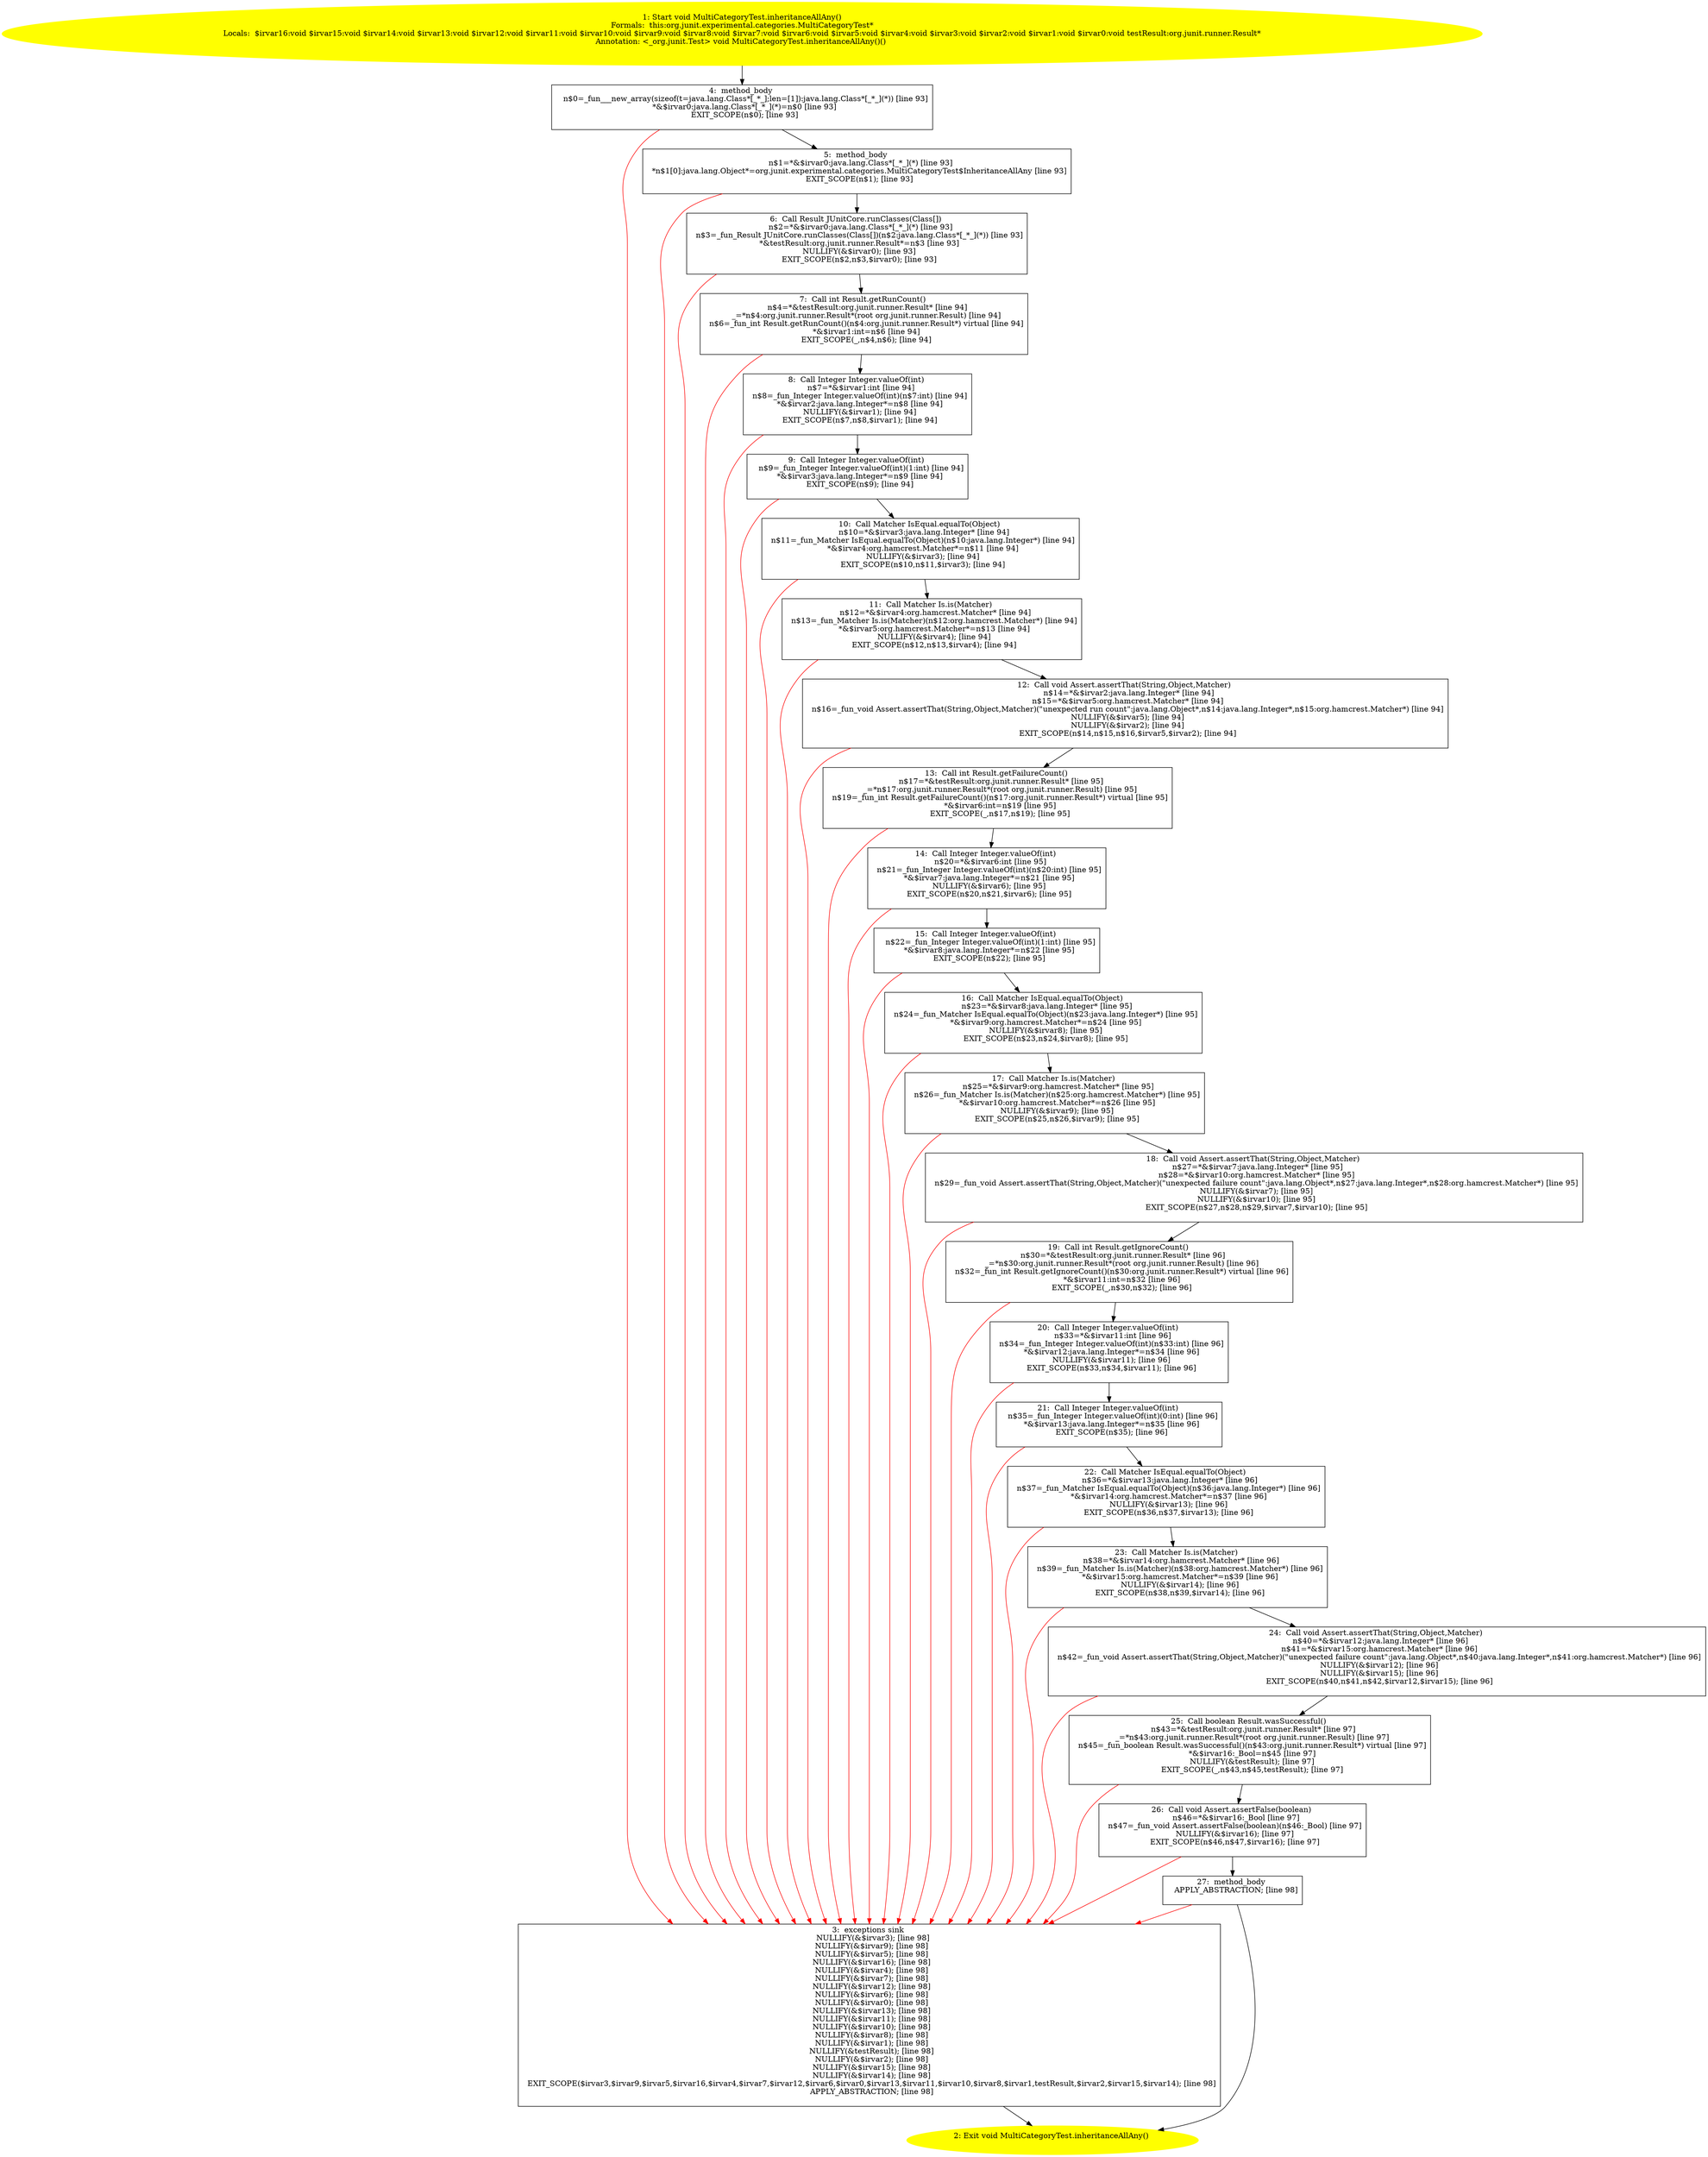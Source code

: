 /* @generated */
digraph cfg {
"org.junit.experimental.categories.MultiCategoryTest.inheritanceAllAny():void.0874d826fb7485d8bc3bd0f2ebeac6b9_1" [label="1: Start void MultiCategoryTest.inheritanceAllAny()\nFormals:  this:org.junit.experimental.categories.MultiCategoryTest*\nLocals:  $irvar16:void $irvar15:void $irvar14:void $irvar13:void $irvar12:void $irvar11:void $irvar10:void $irvar9:void $irvar8:void $irvar7:void $irvar6:void $irvar5:void $irvar4:void $irvar3:void $irvar2:void $irvar1:void $irvar0:void testResult:org.junit.runner.Result*\nAnnotation: <_org.junit.Test> void MultiCategoryTest.inheritanceAllAny()() \n  " color=yellow style=filled]
	

	 "org.junit.experimental.categories.MultiCategoryTest.inheritanceAllAny():void.0874d826fb7485d8bc3bd0f2ebeac6b9_1" -> "org.junit.experimental.categories.MultiCategoryTest.inheritanceAllAny():void.0874d826fb7485d8bc3bd0f2ebeac6b9_4" ;
"org.junit.experimental.categories.MultiCategoryTest.inheritanceAllAny():void.0874d826fb7485d8bc3bd0f2ebeac6b9_2" [label="2: Exit void MultiCategoryTest.inheritanceAllAny() \n  " color=yellow style=filled]
	

"org.junit.experimental.categories.MultiCategoryTest.inheritanceAllAny():void.0874d826fb7485d8bc3bd0f2ebeac6b9_3" [label="3:  exceptions sink \n   NULLIFY(&$irvar3); [line 98]\n  NULLIFY(&$irvar9); [line 98]\n  NULLIFY(&$irvar5); [line 98]\n  NULLIFY(&$irvar16); [line 98]\n  NULLIFY(&$irvar4); [line 98]\n  NULLIFY(&$irvar7); [line 98]\n  NULLIFY(&$irvar12); [line 98]\n  NULLIFY(&$irvar6); [line 98]\n  NULLIFY(&$irvar0); [line 98]\n  NULLIFY(&$irvar13); [line 98]\n  NULLIFY(&$irvar11); [line 98]\n  NULLIFY(&$irvar10); [line 98]\n  NULLIFY(&$irvar8); [line 98]\n  NULLIFY(&$irvar1); [line 98]\n  NULLIFY(&testResult); [line 98]\n  NULLIFY(&$irvar2); [line 98]\n  NULLIFY(&$irvar15); [line 98]\n  NULLIFY(&$irvar14); [line 98]\n  EXIT_SCOPE($irvar3,$irvar9,$irvar5,$irvar16,$irvar4,$irvar7,$irvar12,$irvar6,$irvar0,$irvar13,$irvar11,$irvar10,$irvar8,$irvar1,testResult,$irvar2,$irvar15,$irvar14); [line 98]\n  APPLY_ABSTRACTION; [line 98]\n " shape="box"]
	

	 "org.junit.experimental.categories.MultiCategoryTest.inheritanceAllAny():void.0874d826fb7485d8bc3bd0f2ebeac6b9_3" -> "org.junit.experimental.categories.MultiCategoryTest.inheritanceAllAny():void.0874d826fb7485d8bc3bd0f2ebeac6b9_2" ;
"org.junit.experimental.categories.MultiCategoryTest.inheritanceAllAny():void.0874d826fb7485d8bc3bd0f2ebeac6b9_4" [label="4:  method_body \n   n$0=_fun___new_array(sizeof(t=java.lang.Class*[_*_];len=[1]):java.lang.Class*[_*_](*)) [line 93]\n  *&$irvar0:java.lang.Class*[_*_](*)=n$0 [line 93]\n  EXIT_SCOPE(n$0); [line 93]\n " shape="box"]
	

	 "org.junit.experimental.categories.MultiCategoryTest.inheritanceAllAny():void.0874d826fb7485d8bc3bd0f2ebeac6b9_4" -> "org.junit.experimental.categories.MultiCategoryTest.inheritanceAllAny():void.0874d826fb7485d8bc3bd0f2ebeac6b9_5" ;
	 "org.junit.experimental.categories.MultiCategoryTest.inheritanceAllAny():void.0874d826fb7485d8bc3bd0f2ebeac6b9_4" -> "org.junit.experimental.categories.MultiCategoryTest.inheritanceAllAny():void.0874d826fb7485d8bc3bd0f2ebeac6b9_3" [color="red" ];
"org.junit.experimental.categories.MultiCategoryTest.inheritanceAllAny():void.0874d826fb7485d8bc3bd0f2ebeac6b9_5" [label="5:  method_body \n   n$1=*&$irvar0:java.lang.Class*[_*_](*) [line 93]\n  *n$1[0]:java.lang.Object*=org.junit.experimental.categories.MultiCategoryTest$InheritanceAllAny [line 93]\n  EXIT_SCOPE(n$1); [line 93]\n " shape="box"]
	

	 "org.junit.experimental.categories.MultiCategoryTest.inheritanceAllAny():void.0874d826fb7485d8bc3bd0f2ebeac6b9_5" -> "org.junit.experimental.categories.MultiCategoryTest.inheritanceAllAny():void.0874d826fb7485d8bc3bd0f2ebeac6b9_6" ;
	 "org.junit.experimental.categories.MultiCategoryTest.inheritanceAllAny():void.0874d826fb7485d8bc3bd0f2ebeac6b9_5" -> "org.junit.experimental.categories.MultiCategoryTest.inheritanceAllAny():void.0874d826fb7485d8bc3bd0f2ebeac6b9_3" [color="red" ];
"org.junit.experimental.categories.MultiCategoryTest.inheritanceAllAny():void.0874d826fb7485d8bc3bd0f2ebeac6b9_6" [label="6:  Call Result JUnitCore.runClasses(Class[]) \n   n$2=*&$irvar0:java.lang.Class*[_*_](*) [line 93]\n  n$3=_fun_Result JUnitCore.runClasses(Class[])(n$2:java.lang.Class*[_*_](*)) [line 93]\n  *&testResult:org.junit.runner.Result*=n$3 [line 93]\n  NULLIFY(&$irvar0); [line 93]\n  EXIT_SCOPE(n$2,n$3,$irvar0); [line 93]\n " shape="box"]
	

	 "org.junit.experimental.categories.MultiCategoryTest.inheritanceAllAny():void.0874d826fb7485d8bc3bd0f2ebeac6b9_6" -> "org.junit.experimental.categories.MultiCategoryTest.inheritanceAllAny():void.0874d826fb7485d8bc3bd0f2ebeac6b9_7" ;
	 "org.junit.experimental.categories.MultiCategoryTest.inheritanceAllAny():void.0874d826fb7485d8bc3bd0f2ebeac6b9_6" -> "org.junit.experimental.categories.MultiCategoryTest.inheritanceAllAny():void.0874d826fb7485d8bc3bd0f2ebeac6b9_3" [color="red" ];
"org.junit.experimental.categories.MultiCategoryTest.inheritanceAllAny():void.0874d826fb7485d8bc3bd0f2ebeac6b9_7" [label="7:  Call int Result.getRunCount() \n   n$4=*&testResult:org.junit.runner.Result* [line 94]\n  _=*n$4:org.junit.runner.Result*(root org.junit.runner.Result) [line 94]\n  n$6=_fun_int Result.getRunCount()(n$4:org.junit.runner.Result*) virtual [line 94]\n  *&$irvar1:int=n$6 [line 94]\n  EXIT_SCOPE(_,n$4,n$6); [line 94]\n " shape="box"]
	

	 "org.junit.experimental.categories.MultiCategoryTest.inheritanceAllAny():void.0874d826fb7485d8bc3bd0f2ebeac6b9_7" -> "org.junit.experimental.categories.MultiCategoryTest.inheritanceAllAny():void.0874d826fb7485d8bc3bd0f2ebeac6b9_8" ;
	 "org.junit.experimental.categories.MultiCategoryTest.inheritanceAllAny():void.0874d826fb7485d8bc3bd0f2ebeac6b9_7" -> "org.junit.experimental.categories.MultiCategoryTest.inheritanceAllAny():void.0874d826fb7485d8bc3bd0f2ebeac6b9_3" [color="red" ];
"org.junit.experimental.categories.MultiCategoryTest.inheritanceAllAny():void.0874d826fb7485d8bc3bd0f2ebeac6b9_8" [label="8:  Call Integer Integer.valueOf(int) \n   n$7=*&$irvar1:int [line 94]\n  n$8=_fun_Integer Integer.valueOf(int)(n$7:int) [line 94]\n  *&$irvar2:java.lang.Integer*=n$8 [line 94]\n  NULLIFY(&$irvar1); [line 94]\n  EXIT_SCOPE(n$7,n$8,$irvar1); [line 94]\n " shape="box"]
	

	 "org.junit.experimental.categories.MultiCategoryTest.inheritanceAllAny():void.0874d826fb7485d8bc3bd0f2ebeac6b9_8" -> "org.junit.experimental.categories.MultiCategoryTest.inheritanceAllAny():void.0874d826fb7485d8bc3bd0f2ebeac6b9_9" ;
	 "org.junit.experimental.categories.MultiCategoryTest.inheritanceAllAny():void.0874d826fb7485d8bc3bd0f2ebeac6b9_8" -> "org.junit.experimental.categories.MultiCategoryTest.inheritanceAllAny():void.0874d826fb7485d8bc3bd0f2ebeac6b9_3" [color="red" ];
"org.junit.experimental.categories.MultiCategoryTest.inheritanceAllAny():void.0874d826fb7485d8bc3bd0f2ebeac6b9_9" [label="9:  Call Integer Integer.valueOf(int) \n   n$9=_fun_Integer Integer.valueOf(int)(1:int) [line 94]\n  *&$irvar3:java.lang.Integer*=n$9 [line 94]\n  EXIT_SCOPE(n$9); [line 94]\n " shape="box"]
	

	 "org.junit.experimental.categories.MultiCategoryTest.inheritanceAllAny():void.0874d826fb7485d8bc3bd0f2ebeac6b9_9" -> "org.junit.experimental.categories.MultiCategoryTest.inheritanceAllAny():void.0874d826fb7485d8bc3bd0f2ebeac6b9_10" ;
	 "org.junit.experimental.categories.MultiCategoryTest.inheritanceAllAny():void.0874d826fb7485d8bc3bd0f2ebeac6b9_9" -> "org.junit.experimental.categories.MultiCategoryTest.inheritanceAllAny():void.0874d826fb7485d8bc3bd0f2ebeac6b9_3" [color="red" ];
"org.junit.experimental.categories.MultiCategoryTest.inheritanceAllAny():void.0874d826fb7485d8bc3bd0f2ebeac6b9_10" [label="10:  Call Matcher IsEqual.equalTo(Object) \n   n$10=*&$irvar3:java.lang.Integer* [line 94]\n  n$11=_fun_Matcher IsEqual.equalTo(Object)(n$10:java.lang.Integer*) [line 94]\n  *&$irvar4:org.hamcrest.Matcher*=n$11 [line 94]\n  NULLIFY(&$irvar3); [line 94]\n  EXIT_SCOPE(n$10,n$11,$irvar3); [line 94]\n " shape="box"]
	

	 "org.junit.experimental.categories.MultiCategoryTest.inheritanceAllAny():void.0874d826fb7485d8bc3bd0f2ebeac6b9_10" -> "org.junit.experimental.categories.MultiCategoryTest.inheritanceAllAny():void.0874d826fb7485d8bc3bd0f2ebeac6b9_11" ;
	 "org.junit.experimental.categories.MultiCategoryTest.inheritanceAllAny():void.0874d826fb7485d8bc3bd0f2ebeac6b9_10" -> "org.junit.experimental.categories.MultiCategoryTest.inheritanceAllAny():void.0874d826fb7485d8bc3bd0f2ebeac6b9_3" [color="red" ];
"org.junit.experimental.categories.MultiCategoryTest.inheritanceAllAny():void.0874d826fb7485d8bc3bd0f2ebeac6b9_11" [label="11:  Call Matcher Is.is(Matcher) \n   n$12=*&$irvar4:org.hamcrest.Matcher* [line 94]\n  n$13=_fun_Matcher Is.is(Matcher)(n$12:org.hamcrest.Matcher*) [line 94]\n  *&$irvar5:org.hamcrest.Matcher*=n$13 [line 94]\n  NULLIFY(&$irvar4); [line 94]\n  EXIT_SCOPE(n$12,n$13,$irvar4); [line 94]\n " shape="box"]
	

	 "org.junit.experimental.categories.MultiCategoryTest.inheritanceAllAny():void.0874d826fb7485d8bc3bd0f2ebeac6b9_11" -> "org.junit.experimental.categories.MultiCategoryTest.inheritanceAllAny():void.0874d826fb7485d8bc3bd0f2ebeac6b9_12" ;
	 "org.junit.experimental.categories.MultiCategoryTest.inheritanceAllAny():void.0874d826fb7485d8bc3bd0f2ebeac6b9_11" -> "org.junit.experimental.categories.MultiCategoryTest.inheritanceAllAny():void.0874d826fb7485d8bc3bd0f2ebeac6b9_3" [color="red" ];
"org.junit.experimental.categories.MultiCategoryTest.inheritanceAllAny():void.0874d826fb7485d8bc3bd0f2ebeac6b9_12" [label="12:  Call void Assert.assertThat(String,Object,Matcher) \n   n$14=*&$irvar2:java.lang.Integer* [line 94]\n  n$15=*&$irvar5:org.hamcrest.Matcher* [line 94]\n  n$16=_fun_void Assert.assertThat(String,Object,Matcher)(\"unexpected run count\":java.lang.Object*,n$14:java.lang.Integer*,n$15:org.hamcrest.Matcher*) [line 94]\n  NULLIFY(&$irvar5); [line 94]\n  NULLIFY(&$irvar2); [line 94]\n  EXIT_SCOPE(n$14,n$15,n$16,$irvar5,$irvar2); [line 94]\n " shape="box"]
	

	 "org.junit.experimental.categories.MultiCategoryTest.inheritanceAllAny():void.0874d826fb7485d8bc3bd0f2ebeac6b9_12" -> "org.junit.experimental.categories.MultiCategoryTest.inheritanceAllAny():void.0874d826fb7485d8bc3bd0f2ebeac6b9_13" ;
	 "org.junit.experimental.categories.MultiCategoryTest.inheritanceAllAny():void.0874d826fb7485d8bc3bd0f2ebeac6b9_12" -> "org.junit.experimental.categories.MultiCategoryTest.inheritanceAllAny():void.0874d826fb7485d8bc3bd0f2ebeac6b9_3" [color="red" ];
"org.junit.experimental.categories.MultiCategoryTest.inheritanceAllAny():void.0874d826fb7485d8bc3bd0f2ebeac6b9_13" [label="13:  Call int Result.getFailureCount() \n   n$17=*&testResult:org.junit.runner.Result* [line 95]\n  _=*n$17:org.junit.runner.Result*(root org.junit.runner.Result) [line 95]\n  n$19=_fun_int Result.getFailureCount()(n$17:org.junit.runner.Result*) virtual [line 95]\n  *&$irvar6:int=n$19 [line 95]\n  EXIT_SCOPE(_,n$17,n$19); [line 95]\n " shape="box"]
	

	 "org.junit.experimental.categories.MultiCategoryTest.inheritanceAllAny():void.0874d826fb7485d8bc3bd0f2ebeac6b9_13" -> "org.junit.experimental.categories.MultiCategoryTest.inheritanceAllAny():void.0874d826fb7485d8bc3bd0f2ebeac6b9_14" ;
	 "org.junit.experimental.categories.MultiCategoryTest.inheritanceAllAny():void.0874d826fb7485d8bc3bd0f2ebeac6b9_13" -> "org.junit.experimental.categories.MultiCategoryTest.inheritanceAllAny():void.0874d826fb7485d8bc3bd0f2ebeac6b9_3" [color="red" ];
"org.junit.experimental.categories.MultiCategoryTest.inheritanceAllAny():void.0874d826fb7485d8bc3bd0f2ebeac6b9_14" [label="14:  Call Integer Integer.valueOf(int) \n   n$20=*&$irvar6:int [line 95]\n  n$21=_fun_Integer Integer.valueOf(int)(n$20:int) [line 95]\n  *&$irvar7:java.lang.Integer*=n$21 [line 95]\n  NULLIFY(&$irvar6); [line 95]\n  EXIT_SCOPE(n$20,n$21,$irvar6); [line 95]\n " shape="box"]
	

	 "org.junit.experimental.categories.MultiCategoryTest.inheritanceAllAny():void.0874d826fb7485d8bc3bd0f2ebeac6b9_14" -> "org.junit.experimental.categories.MultiCategoryTest.inheritanceAllAny():void.0874d826fb7485d8bc3bd0f2ebeac6b9_15" ;
	 "org.junit.experimental.categories.MultiCategoryTest.inheritanceAllAny():void.0874d826fb7485d8bc3bd0f2ebeac6b9_14" -> "org.junit.experimental.categories.MultiCategoryTest.inheritanceAllAny():void.0874d826fb7485d8bc3bd0f2ebeac6b9_3" [color="red" ];
"org.junit.experimental.categories.MultiCategoryTest.inheritanceAllAny():void.0874d826fb7485d8bc3bd0f2ebeac6b9_15" [label="15:  Call Integer Integer.valueOf(int) \n   n$22=_fun_Integer Integer.valueOf(int)(1:int) [line 95]\n  *&$irvar8:java.lang.Integer*=n$22 [line 95]\n  EXIT_SCOPE(n$22); [line 95]\n " shape="box"]
	

	 "org.junit.experimental.categories.MultiCategoryTest.inheritanceAllAny():void.0874d826fb7485d8bc3bd0f2ebeac6b9_15" -> "org.junit.experimental.categories.MultiCategoryTest.inheritanceAllAny():void.0874d826fb7485d8bc3bd0f2ebeac6b9_16" ;
	 "org.junit.experimental.categories.MultiCategoryTest.inheritanceAllAny():void.0874d826fb7485d8bc3bd0f2ebeac6b9_15" -> "org.junit.experimental.categories.MultiCategoryTest.inheritanceAllAny():void.0874d826fb7485d8bc3bd0f2ebeac6b9_3" [color="red" ];
"org.junit.experimental.categories.MultiCategoryTest.inheritanceAllAny():void.0874d826fb7485d8bc3bd0f2ebeac6b9_16" [label="16:  Call Matcher IsEqual.equalTo(Object) \n   n$23=*&$irvar8:java.lang.Integer* [line 95]\n  n$24=_fun_Matcher IsEqual.equalTo(Object)(n$23:java.lang.Integer*) [line 95]\n  *&$irvar9:org.hamcrest.Matcher*=n$24 [line 95]\n  NULLIFY(&$irvar8); [line 95]\n  EXIT_SCOPE(n$23,n$24,$irvar8); [line 95]\n " shape="box"]
	

	 "org.junit.experimental.categories.MultiCategoryTest.inheritanceAllAny():void.0874d826fb7485d8bc3bd0f2ebeac6b9_16" -> "org.junit.experimental.categories.MultiCategoryTest.inheritanceAllAny():void.0874d826fb7485d8bc3bd0f2ebeac6b9_17" ;
	 "org.junit.experimental.categories.MultiCategoryTest.inheritanceAllAny():void.0874d826fb7485d8bc3bd0f2ebeac6b9_16" -> "org.junit.experimental.categories.MultiCategoryTest.inheritanceAllAny():void.0874d826fb7485d8bc3bd0f2ebeac6b9_3" [color="red" ];
"org.junit.experimental.categories.MultiCategoryTest.inheritanceAllAny():void.0874d826fb7485d8bc3bd0f2ebeac6b9_17" [label="17:  Call Matcher Is.is(Matcher) \n   n$25=*&$irvar9:org.hamcrest.Matcher* [line 95]\n  n$26=_fun_Matcher Is.is(Matcher)(n$25:org.hamcrest.Matcher*) [line 95]\n  *&$irvar10:org.hamcrest.Matcher*=n$26 [line 95]\n  NULLIFY(&$irvar9); [line 95]\n  EXIT_SCOPE(n$25,n$26,$irvar9); [line 95]\n " shape="box"]
	

	 "org.junit.experimental.categories.MultiCategoryTest.inheritanceAllAny():void.0874d826fb7485d8bc3bd0f2ebeac6b9_17" -> "org.junit.experimental.categories.MultiCategoryTest.inheritanceAllAny():void.0874d826fb7485d8bc3bd0f2ebeac6b9_18" ;
	 "org.junit.experimental.categories.MultiCategoryTest.inheritanceAllAny():void.0874d826fb7485d8bc3bd0f2ebeac6b9_17" -> "org.junit.experimental.categories.MultiCategoryTest.inheritanceAllAny():void.0874d826fb7485d8bc3bd0f2ebeac6b9_3" [color="red" ];
"org.junit.experimental.categories.MultiCategoryTest.inheritanceAllAny():void.0874d826fb7485d8bc3bd0f2ebeac6b9_18" [label="18:  Call void Assert.assertThat(String,Object,Matcher) \n   n$27=*&$irvar7:java.lang.Integer* [line 95]\n  n$28=*&$irvar10:org.hamcrest.Matcher* [line 95]\n  n$29=_fun_void Assert.assertThat(String,Object,Matcher)(\"unexpected failure count\":java.lang.Object*,n$27:java.lang.Integer*,n$28:org.hamcrest.Matcher*) [line 95]\n  NULLIFY(&$irvar7); [line 95]\n  NULLIFY(&$irvar10); [line 95]\n  EXIT_SCOPE(n$27,n$28,n$29,$irvar7,$irvar10); [line 95]\n " shape="box"]
	

	 "org.junit.experimental.categories.MultiCategoryTest.inheritanceAllAny():void.0874d826fb7485d8bc3bd0f2ebeac6b9_18" -> "org.junit.experimental.categories.MultiCategoryTest.inheritanceAllAny():void.0874d826fb7485d8bc3bd0f2ebeac6b9_19" ;
	 "org.junit.experimental.categories.MultiCategoryTest.inheritanceAllAny():void.0874d826fb7485d8bc3bd0f2ebeac6b9_18" -> "org.junit.experimental.categories.MultiCategoryTest.inheritanceAllAny():void.0874d826fb7485d8bc3bd0f2ebeac6b9_3" [color="red" ];
"org.junit.experimental.categories.MultiCategoryTest.inheritanceAllAny():void.0874d826fb7485d8bc3bd0f2ebeac6b9_19" [label="19:  Call int Result.getIgnoreCount() \n   n$30=*&testResult:org.junit.runner.Result* [line 96]\n  _=*n$30:org.junit.runner.Result*(root org.junit.runner.Result) [line 96]\n  n$32=_fun_int Result.getIgnoreCount()(n$30:org.junit.runner.Result*) virtual [line 96]\n  *&$irvar11:int=n$32 [line 96]\n  EXIT_SCOPE(_,n$30,n$32); [line 96]\n " shape="box"]
	

	 "org.junit.experimental.categories.MultiCategoryTest.inheritanceAllAny():void.0874d826fb7485d8bc3bd0f2ebeac6b9_19" -> "org.junit.experimental.categories.MultiCategoryTest.inheritanceAllAny():void.0874d826fb7485d8bc3bd0f2ebeac6b9_20" ;
	 "org.junit.experimental.categories.MultiCategoryTest.inheritanceAllAny():void.0874d826fb7485d8bc3bd0f2ebeac6b9_19" -> "org.junit.experimental.categories.MultiCategoryTest.inheritanceAllAny():void.0874d826fb7485d8bc3bd0f2ebeac6b9_3" [color="red" ];
"org.junit.experimental.categories.MultiCategoryTest.inheritanceAllAny():void.0874d826fb7485d8bc3bd0f2ebeac6b9_20" [label="20:  Call Integer Integer.valueOf(int) \n   n$33=*&$irvar11:int [line 96]\n  n$34=_fun_Integer Integer.valueOf(int)(n$33:int) [line 96]\n  *&$irvar12:java.lang.Integer*=n$34 [line 96]\n  NULLIFY(&$irvar11); [line 96]\n  EXIT_SCOPE(n$33,n$34,$irvar11); [line 96]\n " shape="box"]
	

	 "org.junit.experimental.categories.MultiCategoryTest.inheritanceAllAny():void.0874d826fb7485d8bc3bd0f2ebeac6b9_20" -> "org.junit.experimental.categories.MultiCategoryTest.inheritanceAllAny():void.0874d826fb7485d8bc3bd0f2ebeac6b9_21" ;
	 "org.junit.experimental.categories.MultiCategoryTest.inheritanceAllAny():void.0874d826fb7485d8bc3bd0f2ebeac6b9_20" -> "org.junit.experimental.categories.MultiCategoryTest.inheritanceAllAny():void.0874d826fb7485d8bc3bd0f2ebeac6b9_3" [color="red" ];
"org.junit.experimental.categories.MultiCategoryTest.inheritanceAllAny():void.0874d826fb7485d8bc3bd0f2ebeac6b9_21" [label="21:  Call Integer Integer.valueOf(int) \n   n$35=_fun_Integer Integer.valueOf(int)(0:int) [line 96]\n  *&$irvar13:java.lang.Integer*=n$35 [line 96]\n  EXIT_SCOPE(n$35); [line 96]\n " shape="box"]
	

	 "org.junit.experimental.categories.MultiCategoryTest.inheritanceAllAny():void.0874d826fb7485d8bc3bd0f2ebeac6b9_21" -> "org.junit.experimental.categories.MultiCategoryTest.inheritanceAllAny():void.0874d826fb7485d8bc3bd0f2ebeac6b9_22" ;
	 "org.junit.experimental.categories.MultiCategoryTest.inheritanceAllAny():void.0874d826fb7485d8bc3bd0f2ebeac6b9_21" -> "org.junit.experimental.categories.MultiCategoryTest.inheritanceAllAny():void.0874d826fb7485d8bc3bd0f2ebeac6b9_3" [color="red" ];
"org.junit.experimental.categories.MultiCategoryTest.inheritanceAllAny():void.0874d826fb7485d8bc3bd0f2ebeac6b9_22" [label="22:  Call Matcher IsEqual.equalTo(Object) \n   n$36=*&$irvar13:java.lang.Integer* [line 96]\n  n$37=_fun_Matcher IsEqual.equalTo(Object)(n$36:java.lang.Integer*) [line 96]\n  *&$irvar14:org.hamcrest.Matcher*=n$37 [line 96]\n  NULLIFY(&$irvar13); [line 96]\n  EXIT_SCOPE(n$36,n$37,$irvar13); [line 96]\n " shape="box"]
	

	 "org.junit.experimental.categories.MultiCategoryTest.inheritanceAllAny():void.0874d826fb7485d8bc3bd0f2ebeac6b9_22" -> "org.junit.experimental.categories.MultiCategoryTest.inheritanceAllAny():void.0874d826fb7485d8bc3bd0f2ebeac6b9_23" ;
	 "org.junit.experimental.categories.MultiCategoryTest.inheritanceAllAny():void.0874d826fb7485d8bc3bd0f2ebeac6b9_22" -> "org.junit.experimental.categories.MultiCategoryTest.inheritanceAllAny():void.0874d826fb7485d8bc3bd0f2ebeac6b9_3" [color="red" ];
"org.junit.experimental.categories.MultiCategoryTest.inheritanceAllAny():void.0874d826fb7485d8bc3bd0f2ebeac6b9_23" [label="23:  Call Matcher Is.is(Matcher) \n   n$38=*&$irvar14:org.hamcrest.Matcher* [line 96]\n  n$39=_fun_Matcher Is.is(Matcher)(n$38:org.hamcrest.Matcher*) [line 96]\n  *&$irvar15:org.hamcrest.Matcher*=n$39 [line 96]\n  NULLIFY(&$irvar14); [line 96]\n  EXIT_SCOPE(n$38,n$39,$irvar14); [line 96]\n " shape="box"]
	

	 "org.junit.experimental.categories.MultiCategoryTest.inheritanceAllAny():void.0874d826fb7485d8bc3bd0f2ebeac6b9_23" -> "org.junit.experimental.categories.MultiCategoryTest.inheritanceAllAny():void.0874d826fb7485d8bc3bd0f2ebeac6b9_24" ;
	 "org.junit.experimental.categories.MultiCategoryTest.inheritanceAllAny():void.0874d826fb7485d8bc3bd0f2ebeac6b9_23" -> "org.junit.experimental.categories.MultiCategoryTest.inheritanceAllAny():void.0874d826fb7485d8bc3bd0f2ebeac6b9_3" [color="red" ];
"org.junit.experimental.categories.MultiCategoryTest.inheritanceAllAny():void.0874d826fb7485d8bc3bd0f2ebeac6b9_24" [label="24:  Call void Assert.assertThat(String,Object,Matcher) \n   n$40=*&$irvar12:java.lang.Integer* [line 96]\n  n$41=*&$irvar15:org.hamcrest.Matcher* [line 96]\n  n$42=_fun_void Assert.assertThat(String,Object,Matcher)(\"unexpected failure count\":java.lang.Object*,n$40:java.lang.Integer*,n$41:org.hamcrest.Matcher*) [line 96]\n  NULLIFY(&$irvar12); [line 96]\n  NULLIFY(&$irvar15); [line 96]\n  EXIT_SCOPE(n$40,n$41,n$42,$irvar12,$irvar15); [line 96]\n " shape="box"]
	

	 "org.junit.experimental.categories.MultiCategoryTest.inheritanceAllAny():void.0874d826fb7485d8bc3bd0f2ebeac6b9_24" -> "org.junit.experimental.categories.MultiCategoryTest.inheritanceAllAny():void.0874d826fb7485d8bc3bd0f2ebeac6b9_25" ;
	 "org.junit.experimental.categories.MultiCategoryTest.inheritanceAllAny():void.0874d826fb7485d8bc3bd0f2ebeac6b9_24" -> "org.junit.experimental.categories.MultiCategoryTest.inheritanceAllAny():void.0874d826fb7485d8bc3bd0f2ebeac6b9_3" [color="red" ];
"org.junit.experimental.categories.MultiCategoryTest.inheritanceAllAny():void.0874d826fb7485d8bc3bd0f2ebeac6b9_25" [label="25:  Call boolean Result.wasSuccessful() \n   n$43=*&testResult:org.junit.runner.Result* [line 97]\n  _=*n$43:org.junit.runner.Result*(root org.junit.runner.Result) [line 97]\n  n$45=_fun_boolean Result.wasSuccessful()(n$43:org.junit.runner.Result*) virtual [line 97]\n  *&$irvar16:_Bool=n$45 [line 97]\n  NULLIFY(&testResult); [line 97]\n  EXIT_SCOPE(_,n$43,n$45,testResult); [line 97]\n " shape="box"]
	

	 "org.junit.experimental.categories.MultiCategoryTest.inheritanceAllAny():void.0874d826fb7485d8bc3bd0f2ebeac6b9_25" -> "org.junit.experimental.categories.MultiCategoryTest.inheritanceAllAny():void.0874d826fb7485d8bc3bd0f2ebeac6b9_26" ;
	 "org.junit.experimental.categories.MultiCategoryTest.inheritanceAllAny():void.0874d826fb7485d8bc3bd0f2ebeac6b9_25" -> "org.junit.experimental.categories.MultiCategoryTest.inheritanceAllAny():void.0874d826fb7485d8bc3bd0f2ebeac6b9_3" [color="red" ];
"org.junit.experimental.categories.MultiCategoryTest.inheritanceAllAny():void.0874d826fb7485d8bc3bd0f2ebeac6b9_26" [label="26:  Call void Assert.assertFalse(boolean) \n   n$46=*&$irvar16:_Bool [line 97]\n  n$47=_fun_void Assert.assertFalse(boolean)(n$46:_Bool) [line 97]\n  NULLIFY(&$irvar16); [line 97]\n  EXIT_SCOPE(n$46,n$47,$irvar16); [line 97]\n " shape="box"]
	

	 "org.junit.experimental.categories.MultiCategoryTest.inheritanceAllAny():void.0874d826fb7485d8bc3bd0f2ebeac6b9_26" -> "org.junit.experimental.categories.MultiCategoryTest.inheritanceAllAny():void.0874d826fb7485d8bc3bd0f2ebeac6b9_27" ;
	 "org.junit.experimental.categories.MultiCategoryTest.inheritanceAllAny():void.0874d826fb7485d8bc3bd0f2ebeac6b9_26" -> "org.junit.experimental.categories.MultiCategoryTest.inheritanceAllAny():void.0874d826fb7485d8bc3bd0f2ebeac6b9_3" [color="red" ];
"org.junit.experimental.categories.MultiCategoryTest.inheritanceAllAny():void.0874d826fb7485d8bc3bd0f2ebeac6b9_27" [label="27:  method_body \n   APPLY_ABSTRACTION; [line 98]\n " shape="box"]
	

	 "org.junit.experimental.categories.MultiCategoryTest.inheritanceAllAny():void.0874d826fb7485d8bc3bd0f2ebeac6b9_27" -> "org.junit.experimental.categories.MultiCategoryTest.inheritanceAllAny():void.0874d826fb7485d8bc3bd0f2ebeac6b9_2" ;
	 "org.junit.experimental.categories.MultiCategoryTest.inheritanceAllAny():void.0874d826fb7485d8bc3bd0f2ebeac6b9_27" -> "org.junit.experimental.categories.MultiCategoryTest.inheritanceAllAny():void.0874d826fb7485d8bc3bd0f2ebeac6b9_3" [color="red" ];
}
